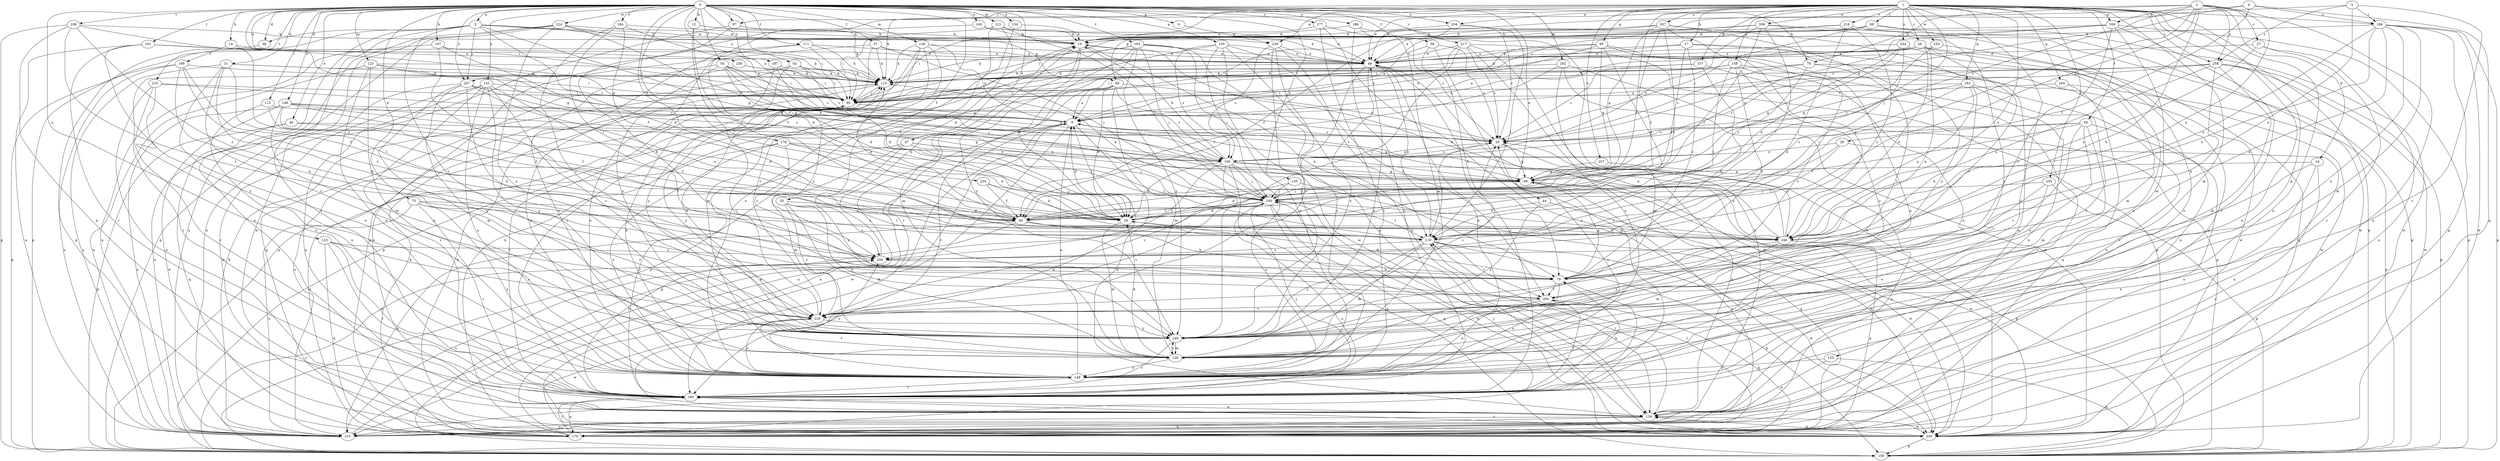 strict digraph  {
0;
1;
2;
3;
4;
5;
6;
9;
12;
14;
17;
18;
19;
26;
27;
28;
29;
31;
38;
39;
40;
44;
47;
49;
50;
55;
56;
57;
59;
60;
65;
68;
69;
75;
78;
79;
90;
92;
97;
98;
100;
107;
110;
111;
115;
119;
121;
125;
128;
129;
132;
133;
134;
135;
139;
145;
148;
149;
150;
153;
157;
158;
159;
163;
164;
169;
170;
177;
178;
180;
184;
186;
187;
188;
190;
191;
193;
198;
199;
200;
202;
204;
207;
209;
210;
215;
217;
218;
220;
224;
225;
229;
230;
234;
236;
240;
247;
249;
254;
255;
257;
258;
259;
0 -> 5  [label=a];
0 -> 6  [label=a];
0 -> 9  [label=a];
0 -> 12  [label=b];
0 -> 14  [label=b];
0 -> 31  [label=d];
0 -> 38  [label=d];
0 -> 40  [label=e];
0 -> 44  [label=e];
0 -> 47  [label=e];
0 -> 50  [label=f];
0 -> 55  [label=f];
0 -> 56  [label=f];
0 -> 57  [label=f];
0 -> 75  [label=h];
0 -> 78  [label=h];
0 -> 90  [label=i];
0 -> 92  [label=j];
0 -> 97  [label=j];
0 -> 107  [label=k];
0 -> 111  [label=l];
0 -> 115  [label=l];
0 -> 121  [label=m];
0 -> 125  [label=m];
0 -> 128  [label=m];
0 -> 132  [label=n];
0 -> 133  [label=n];
0 -> 134  [label=n];
0 -> 135  [label=n];
0 -> 145  [label=o];
0 -> 148  [label=o];
0 -> 150  [label=p];
0 -> 177  [label=r];
0 -> 178  [label=r];
0 -> 184  [label=s];
0 -> 186  [label=s];
0 -> 187  [label=s];
0 -> 191  [label=t];
0 -> 193  [label=t];
0 -> 198  [label=t];
0 -> 202  [label=u];
0 -> 204  [label=u];
0 -> 215  [label=v];
0 -> 217  [label=v];
0 -> 224  [label=w];
0 -> 234  [label=x];
0 -> 236  [label=x];
0 -> 247  [label=y];
1 -> 17  [label=b];
1 -> 26  [label=c];
1 -> 49  [label=e];
1 -> 59  [label=f];
1 -> 60  [label=f];
1 -> 65  [label=g];
1 -> 68  [label=g];
1 -> 97  [label=j];
1 -> 98  [label=j];
1 -> 100  [label=j];
1 -> 110  [label=k];
1 -> 129  [label=m];
1 -> 139  [label=n];
1 -> 153  [label=p];
1 -> 157  [label=p];
1 -> 158  [label=p];
1 -> 159  [label=p];
1 -> 163  [label=q];
1 -> 164  [label=q];
1 -> 169  [label=q];
1 -> 180  [label=r];
1 -> 188  [label=s];
1 -> 204  [label=u];
1 -> 207  [label=u];
1 -> 209  [label=u];
1 -> 218  [label=v];
1 -> 225  [label=w];
1 -> 229  [label=w];
1 -> 240  [label=x];
1 -> 254  [label=z];
1 -> 255  [label=z];
1 -> 257  [label=z];
1 -> 258  [label=z];
2 -> 18  [label=b];
2 -> 27  [label=c];
2 -> 28  [label=c];
2 -> 29  [label=c];
2 -> 78  [label=h];
2 -> 79  [label=h];
2 -> 119  [label=l];
2 -> 169  [label=q];
2 -> 210  [label=u];
2 -> 240  [label=x];
2 -> 247  [label=y];
2 -> 258  [label=z];
3 -> 90  [label=i];
3 -> 180  [label=r];
3 -> 188  [label=s];
3 -> 240  [label=x];
3 -> 258  [label=z];
4 -> 29  [label=c];
4 -> 49  [label=e];
4 -> 60  [label=f];
4 -> 170  [label=q];
4 -> 188  [label=s];
5 -> 19  [label=b];
5 -> 38  [label=d];
5 -> 39  [label=d];
5 -> 68  [label=g];
5 -> 69  [label=g];
5 -> 139  [label=n];
5 -> 159  [label=p];
5 -> 180  [label=r];
5 -> 220  [label=v];
5 -> 229  [label=w];
5 -> 247  [label=y];
6 -> 229  [label=w];
9 -> 29  [label=c];
9 -> 39  [label=d];
9 -> 69  [label=g];
9 -> 139  [label=n];
9 -> 159  [label=p];
9 -> 210  [label=u];
9 -> 230  [label=w];
12 -> 19  [label=b];
12 -> 60  [label=f];
12 -> 110  [label=k];
12 -> 119  [label=l];
14 -> 60  [label=f];
14 -> 110  [label=k];
14 -> 199  [label=t];
17 -> 49  [label=e];
17 -> 60  [label=f];
17 -> 110  [label=k];
17 -> 210  [label=u];
17 -> 230  [label=w];
17 -> 259  [label=z];
18 -> 69  [label=g];
18 -> 139  [label=n];
18 -> 210  [label=u];
18 -> 220  [label=v];
19 -> 49  [label=e];
19 -> 79  [label=h];
19 -> 129  [label=m];
19 -> 159  [label=p];
19 -> 249  [label=y];
26 -> 9  [label=a];
26 -> 49  [label=e];
26 -> 79  [label=h];
26 -> 90  [label=i];
26 -> 149  [label=o];
26 -> 170  [label=q];
26 -> 200  [label=t];
26 -> 240  [label=x];
27 -> 49  [label=e];
27 -> 180  [label=r];
27 -> 210  [label=u];
27 -> 240  [label=x];
28 -> 100  [label=j];
28 -> 119  [label=l];
28 -> 139  [label=n];
28 -> 190  [label=s];
29 -> 69  [label=g];
29 -> 119  [label=l];
29 -> 139  [label=n];
29 -> 190  [label=s];
31 -> 79  [label=h];
31 -> 90  [label=i];
31 -> 110  [label=k];
31 -> 119  [label=l];
31 -> 149  [label=o];
31 -> 210  [label=u];
31 -> 220  [label=v];
38 -> 170  [label=q];
39 -> 119  [label=l];
39 -> 129  [label=m];
40 -> 29  [label=c];
40 -> 60  [label=f];
40 -> 159  [label=p];
40 -> 170  [label=q];
44 -> 39  [label=d];
44 -> 230  [label=w];
44 -> 249  [label=y];
47 -> 100  [label=j];
47 -> 119  [label=l];
47 -> 129  [label=m];
47 -> 180  [label=r];
47 -> 190  [label=s];
47 -> 249  [label=y];
49 -> 110  [label=k];
49 -> 180  [label=r];
49 -> 220  [label=v];
49 -> 230  [label=w];
49 -> 249  [label=y];
50 -> 39  [label=d];
50 -> 69  [label=g];
50 -> 90  [label=i];
50 -> 100  [label=j];
50 -> 110  [label=k];
50 -> 139  [label=n];
50 -> 149  [label=o];
55 -> 39  [label=d];
55 -> 119  [label=l];
55 -> 129  [label=m];
55 -> 220  [label=v];
55 -> 249  [label=y];
55 -> 259  [label=z];
56 -> 29  [label=c];
56 -> 49  [label=e];
56 -> 79  [label=h];
56 -> 180  [label=r];
57 -> 49  [label=e];
57 -> 90  [label=i];
57 -> 100  [label=j];
57 -> 110  [label=k];
57 -> 170  [label=q];
59 -> 29  [label=c];
59 -> 60  [label=f];
59 -> 129  [label=m];
59 -> 190  [label=s];
59 -> 210  [label=u];
59 -> 220  [label=v];
59 -> 249  [label=y];
60 -> 79  [label=h];
60 -> 110  [label=k];
60 -> 119  [label=l];
60 -> 180  [label=r];
60 -> 210  [label=u];
60 -> 240  [label=x];
65 -> 9  [label=a];
65 -> 39  [label=d];
65 -> 49  [label=e];
65 -> 69  [label=g];
65 -> 90  [label=i];
65 -> 149  [label=o];
65 -> 220  [label=v];
68 -> 9  [label=a];
68 -> 29  [label=c];
68 -> 39  [label=d];
68 -> 90  [label=i];
68 -> 129  [label=m];
68 -> 159  [label=p];
68 -> 180  [label=r];
68 -> 190  [label=s];
69 -> 100  [label=j];
69 -> 159  [label=p];
69 -> 170  [label=q];
69 -> 210  [label=u];
69 -> 230  [label=w];
75 -> 39  [label=d];
75 -> 149  [label=o];
75 -> 180  [label=r];
75 -> 210  [label=u];
75 -> 220  [label=v];
75 -> 240  [label=x];
78 -> 29  [label=c];
78 -> 100  [label=j];
78 -> 110  [label=k];
78 -> 200  [label=t];
78 -> 230  [label=w];
79 -> 39  [label=d];
79 -> 69  [label=g];
79 -> 149  [label=o];
79 -> 180  [label=r];
79 -> 200  [label=t];
90 -> 9  [label=a];
90 -> 180  [label=r];
90 -> 210  [label=u];
90 -> 249  [label=y];
90 -> 259  [label=z];
92 -> 29  [label=c];
92 -> 90  [label=i];
92 -> 110  [label=k];
92 -> 170  [label=q];
92 -> 249  [label=y];
97 -> 19  [label=b];
97 -> 79  [label=h];
97 -> 210  [label=u];
98 -> 19  [label=b];
98 -> 29  [label=c];
98 -> 90  [label=i];
98 -> 210  [label=u];
98 -> 230  [label=w];
100 -> 39  [label=d];
100 -> 60  [label=f];
100 -> 110  [label=k];
100 -> 119  [label=l];
100 -> 139  [label=n];
100 -> 170  [label=q];
100 -> 210  [label=u];
100 -> 220  [label=v];
100 -> 230  [label=w];
100 -> 240  [label=x];
100 -> 249  [label=y];
107 -> 49  [label=e];
107 -> 69  [label=g];
107 -> 119  [label=l];
107 -> 210  [label=u];
110 -> 90  [label=i];
110 -> 230  [label=w];
111 -> 49  [label=e];
111 -> 90  [label=i];
111 -> 110  [label=k];
111 -> 149  [label=o];
111 -> 249  [label=y];
115 -> 9  [label=a];
115 -> 60  [label=f];
115 -> 149  [label=o];
119 -> 49  [label=e];
119 -> 129  [label=m];
119 -> 159  [label=p];
119 -> 200  [label=t];
119 -> 230  [label=w];
119 -> 249  [label=y];
119 -> 259  [label=z];
121 -> 19  [label=b];
121 -> 39  [label=d];
121 -> 49  [label=e];
121 -> 90  [label=i];
121 -> 100  [label=j];
121 -> 240  [label=x];
125 -> 9  [label=a];
125 -> 110  [label=k];
125 -> 129  [label=m];
125 -> 149  [label=o];
125 -> 190  [label=s];
125 -> 210  [label=u];
128 -> 9  [label=a];
128 -> 49  [label=e];
128 -> 110  [label=k];
128 -> 129  [label=m];
128 -> 159  [label=p];
128 -> 180  [label=r];
128 -> 220  [label=v];
129 -> 39  [label=d];
129 -> 49  [label=e];
129 -> 149  [label=o];
129 -> 220  [label=v];
129 -> 249  [label=y];
132 -> 90  [label=i];
132 -> 139  [label=n];
132 -> 149  [label=o];
132 -> 180  [label=r];
132 -> 200  [label=t];
132 -> 220  [label=v];
132 -> 230  [label=w];
132 -> 249  [label=y];
133 -> 149  [label=o];
133 -> 170  [label=q];
133 -> 180  [label=r];
133 -> 220  [label=v];
133 -> 259  [label=z];
134 -> 19  [label=b];
134 -> 149  [label=o];
135 -> 39  [label=d];
135 -> 100  [label=j];
135 -> 230  [label=w];
139 -> 9  [label=a];
139 -> 119  [label=l];
139 -> 170  [label=q];
139 -> 210  [label=u];
139 -> 230  [label=w];
145 -> 19  [label=b];
145 -> 39  [label=d];
145 -> 49  [label=e];
148 -> 9  [label=a];
148 -> 39  [label=d];
148 -> 60  [label=f];
148 -> 69  [label=g];
148 -> 190  [label=s];
148 -> 210  [label=u];
148 -> 230  [label=w];
148 -> 249  [label=y];
149 -> 9  [label=a];
149 -> 29  [label=c];
149 -> 49  [label=e];
149 -> 110  [label=k];
149 -> 180  [label=r];
149 -> 259  [label=z];
150 -> 49  [label=e];
150 -> 90  [label=i];
150 -> 100  [label=j];
150 -> 139  [label=n];
150 -> 149  [label=o];
150 -> 190  [label=s];
150 -> 200  [label=t];
153 -> 139  [label=n];
153 -> 149  [label=o];
153 -> 159  [label=p];
157 -> 29  [label=c];
157 -> 79  [label=h];
157 -> 110  [label=k];
157 -> 210  [label=u];
158 -> 9  [label=a];
158 -> 79  [label=h];
158 -> 90  [label=i];
158 -> 110  [label=k];
158 -> 119  [label=l];
158 -> 139  [label=n];
158 -> 149  [label=o];
158 -> 249  [label=y];
159 -> 259  [label=z];
163 -> 29  [label=c];
163 -> 39  [label=d];
163 -> 79  [label=h];
163 -> 90  [label=i];
163 -> 139  [label=n];
163 -> 240  [label=x];
163 -> 249  [label=y];
164 -> 90  [label=i];
164 -> 159  [label=p];
164 -> 170  [label=q];
169 -> 9  [label=a];
169 -> 19  [label=b];
169 -> 69  [label=g];
169 -> 129  [label=m];
169 -> 159  [label=p];
169 -> 180  [label=r];
169 -> 200  [label=t];
170 -> 9  [label=a];
170 -> 19  [label=b];
170 -> 110  [label=k];
170 -> 119  [label=l];
170 -> 180  [label=r];
177 -> 19  [label=b];
177 -> 29  [label=c];
177 -> 180  [label=r];
177 -> 230  [label=w];
178 -> 39  [label=d];
178 -> 100  [label=j];
178 -> 149  [label=o];
178 -> 170  [label=q];
178 -> 190  [label=s];
178 -> 259  [label=z];
180 -> 79  [label=h];
180 -> 100  [label=j];
180 -> 139  [label=n];
180 -> 170  [label=q];
180 -> 200  [label=t];
184 -> 9  [label=a];
184 -> 19  [label=b];
184 -> 60  [label=f];
184 -> 119  [label=l];
184 -> 220  [label=v];
186 -> 19  [label=b];
186 -> 129  [label=m];
186 -> 180  [label=r];
186 -> 230  [label=w];
187 -> 29  [label=c];
187 -> 39  [label=d];
187 -> 110  [label=k];
187 -> 149  [label=o];
188 -> 19  [label=b];
188 -> 79  [label=h];
188 -> 129  [label=m];
188 -> 159  [label=p];
188 -> 170  [label=q];
188 -> 230  [label=w];
188 -> 240  [label=x];
188 -> 249  [label=y];
188 -> 259  [label=z];
190 -> 19  [label=b];
190 -> 29  [label=c];
190 -> 39  [label=d];
190 -> 69  [label=g];
190 -> 100  [label=j];
190 -> 149  [label=o];
190 -> 159  [label=p];
190 -> 220  [label=v];
190 -> 240  [label=x];
190 -> 259  [label=z];
191 -> 49  [label=e];
191 -> 90  [label=i];
191 -> 180  [label=r];
191 -> 210  [label=u];
191 -> 249  [label=y];
193 -> 39  [label=d];
193 -> 49  [label=e];
193 -> 90  [label=i];
193 -> 100  [label=j];
193 -> 110  [label=k];
193 -> 139  [label=n];
193 -> 180  [label=r];
193 -> 230  [label=w];
193 -> 249  [label=y];
198 -> 19  [label=b];
198 -> 69  [label=g];
198 -> 139  [label=n];
198 -> 159  [label=p];
198 -> 200  [label=t];
198 -> 259  [label=z];
199 -> 60  [label=f];
199 -> 79  [label=h];
199 -> 110  [label=k];
199 -> 159  [label=p];
199 -> 210  [label=u];
199 -> 259  [label=z];
200 -> 149  [label=o];
200 -> 170  [label=q];
200 -> 220  [label=v];
202 -> 60  [label=f];
202 -> 110  [label=k];
202 -> 129  [label=m];
202 -> 159  [label=p];
202 -> 230  [label=w];
204 -> 19  [label=b];
204 -> 29  [label=c];
204 -> 60  [label=f];
204 -> 119  [label=l];
207 -> 19  [label=b];
207 -> 60  [label=f];
207 -> 69  [label=g];
207 -> 90  [label=i];
207 -> 119  [label=l];
207 -> 210  [label=u];
207 -> 240  [label=x];
207 -> 249  [label=y];
209 -> 19  [label=b];
209 -> 49  [label=e];
209 -> 60  [label=f];
209 -> 119  [label=l];
209 -> 159  [label=p];
209 -> 190  [label=s];
209 -> 249  [label=y];
210 -> 9  [label=a];
210 -> 110  [label=k];
215 -> 29  [label=c];
215 -> 90  [label=i];
215 -> 139  [label=n];
215 -> 149  [label=o];
215 -> 180  [label=r];
217 -> 9  [label=a];
217 -> 29  [label=c];
217 -> 49  [label=e];
217 -> 139  [label=n];
217 -> 149  [label=o];
217 -> 159  [label=p];
217 -> 259  [label=z];
218 -> 9  [label=a];
218 -> 19  [label=b];
218 -> 119  [label=l];
218 -> 230  [label=w];
218 -> 259  [label=z];
220 -> 90  [label=i];
220 -> 149  [label=o];
220 -> 230  [label=w];
220 -> 249  [label=y];
224 -> 19  [label=b];
224 -> 90  [label=i];
224 -> 159  [label=p];
224 -> 190  [label=s];
224 -> 210  [label=u];
224 -> 230  [label=w];
224 -> 249  [label=y];
225 -> 49  [label=e];
225 -> 69  [label=g];
225 -> 149  [label=o];
229 -> 49  [label=e];
229 -> 119  [label=l];
229 -> 149  [label=o];
229 -> 190  [label=s];
229 -> 249  [label=y];
230 -> 100  [label=j];
230 -> 139  [label=n];
230 -> 159  [label=p];
230 -> 180  [label=r];
234 -> 39  [label=d];
234 -> 60  [label=f];
234 -> 100  [label=j];
236 -> 90  [label=i];
236 -> 110  [label=k];
236 -> 180  [label=r];
240 -> 9  [label=a];
240 -> 19  [label=b];
240 -> 29  [label=c];
240 -> 129  [label=m];
240 -> 170  [label=q];
240 -> 249  [label=y];
247 -> 79  [label=h];
247 -> 90  [label=i];
247 -> 129  [label=m];
247 -> 190  [label=s];
247 -> 210  [label=u];
247 -> 240  [label=x];
247 -> 249  [label=y];
249 -> 29  [label=c];
249 -> 110  [label=k];
249 -> 129  [label=m];
249 -> 180  [label=r];
254 -> 39  [label=d];
254 -> 49  [label=e];
254 -> 69  [label=g];
254 -> 119  [label=l];
254 -> 129  [label=m];
255 -> 100  [label=j];
255 -> 149  [label=o];
255 -> 159  [label=p];
255 -> 220  [label=v];
257 -> 69  [label=g];
257 -> 210  [label=u];
258 -> 9  [label=a];
258 -> 79  [label=h];
258 -> 110  [label=k];
258 -> 129  [label=m];
258 -> 149  [label=o];
258 -> 159  [label=p];
258 -> 190  [label=s];
258 -> 230  [label=w];
258 -> 240  [label=x];
259 -> 19  [label=b];
259 -> 79  [label=h];
259 -> 210  [label=u];
}
